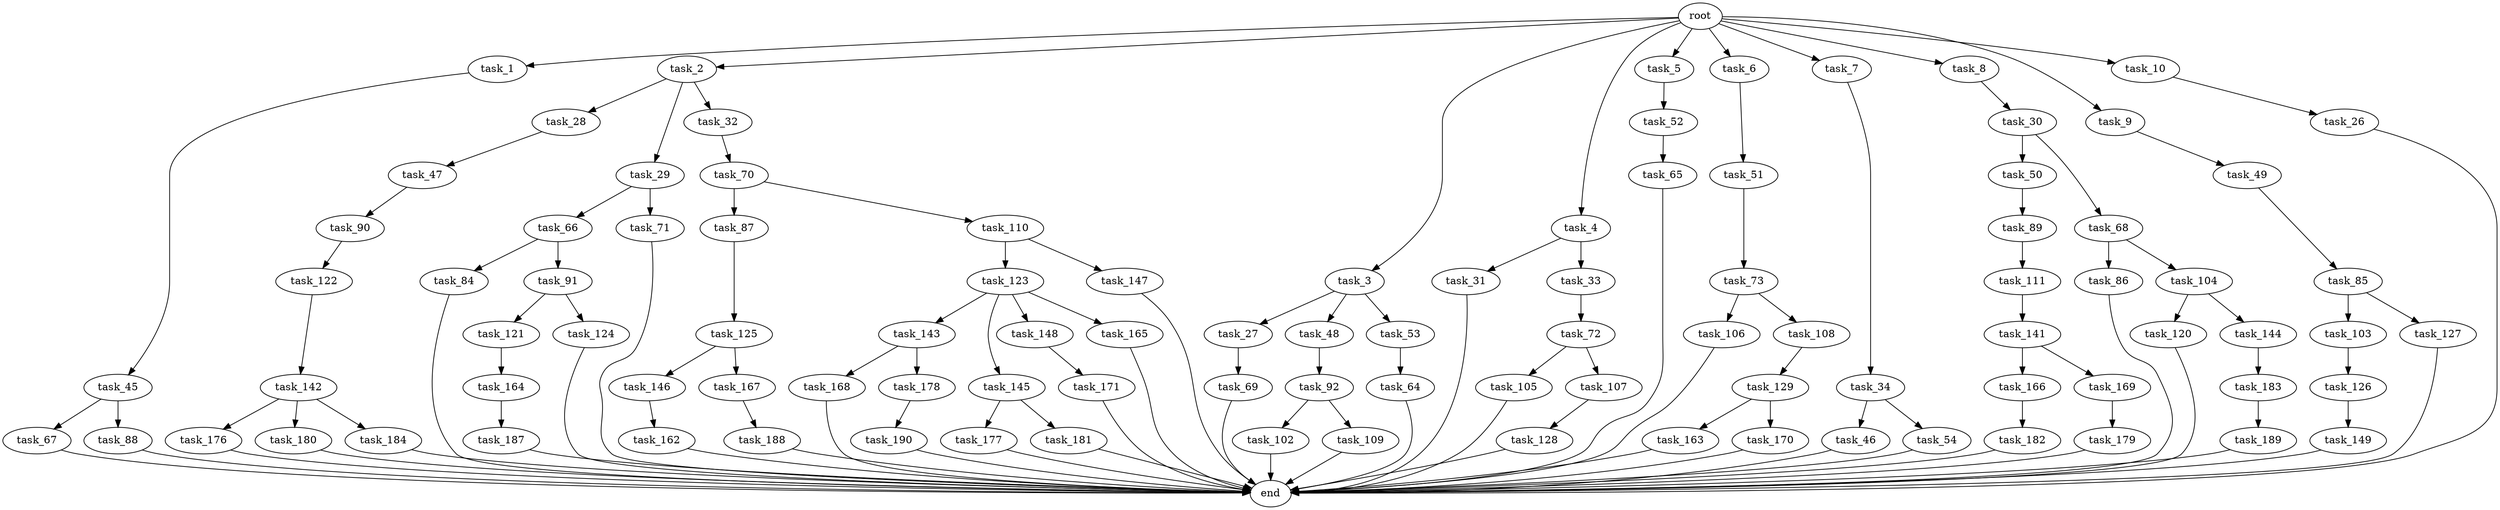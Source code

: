 digraph G {
  root [size="0.000000"];
  task_1 [size="102.400000"];
  task_2 [size="102.400000"];
  task_3 [size="102.400000"];
  task_4 [size="102.400000"];
  task_5 [size="102.400000"];
  task_6 [size="102.400000"];
  task_7 [size="102.400000"];
  task_8 [size="102.400000"];
  task_9 [size="102.400000"];
  task_10 [size="102.400000"];
  task_26 [size="3435973836.800000"];
  task_27 [size="21474836480.000000"];
  task_28 [size="69578470195.199997"];
  task_29 [size="69578470195.199997"];
  task_30 [size="3435973836.800000"];
  task_31 [size="69578470195.199997"];
  task_32 [size="69578470195.199997"];
  task_33 [size="69578470195.199997"];
  task_34 [size="42090679500.800003"];
  task_45 [size="54975581388.800003"];
  task_46 [size="69578470195.199997"];
  task_47 [size="21474836480.000000"];
  task_48 [size="21474836480.000000"];
  task_49 [size="54975581388.800003"];
  task_50 [size="13743895347.200001"];
  task_51 [size="21474836480.000000"];
  task_52 [size="69578470195.199997"];
  task_53 [size="21474836480.000000"];
  task_54 [size="69578470195.199997"];
  task_64 [size="30923764531.200001"];
  task_65 [size="54975581388.800003"];
  task_66 [size="42090679500.800003"];
  task_67 [size="85899345920.000000"];
  task_68 [size="13743895347.200001"];
  task_69 [size="85899345920.000000"];
  task_70 [size="30923764531.200001"];
  task_71 [size="42090679500.800003"];
  task_72 [size="7730941132.800000"];
  task_73 [size="7730941132.800000"];
  task_84 [size="85899345920.000000"];
  task_85 [size="3435973836.800000"];
  task_86 [size="21474836480.000000"];
  task_87 [size="13743895347.200001"];
  task_88 [size="85899345920.000000"];
  task_89 [size="3435973836.800000"];
  task_90 [size="54975581388.800003"];
  task_91 [size="85899345920.000000"];
  task_92 [size="21474836480.000000"];
  task_102 [size="54975581388.800003"];
  task_103 [size="54975581388.800003"];
  task_104 [size="21474836480.000000"];
  task_105 [size="42090679500.800003"];
  task_106 [size="3435973836.800000"];
  task_107 [size="42090679500.800003"];
  task_108 [size="3435973836.800000"];
  task_109 [size="54975581388.800003"];
  task_110 [size="13743895347.200001"];
  task_111 [size="69578470195.199997"];
  task_120 [size="3435973836.800000"];
  task_121 [size="69578470195.199997"];
  task_122 [size="7730941132.800000"];
  task_123 [size="85899345920.000000"];
  task_124 [size="69578470195.199997"];
  task_125 [size="3435973836.800000"];
  task_126 [size="42090679500.800003"];
  task_127 [size="54975581388.800003"];
  task_128 [size="69578470195.199997"];
  task_129 [size="21474836480.000000"];
  task_141 [size="54975581388.800003"];
  task_142 [size="30923764531.200001"];
  task_143 [size="85899345920.000000"];
  task_144 [size="3435973836.800000"];
  task_145 [size="85899345920.000000"];
  task_146 [size="13743895347.200001"];
  task_147 [size="85899345920.000000"];
  task_148 [size="85899345920.000000"];
  task_149 [size="7730941132.800000"];
  task_162 [size="7730941132.800000"];
  task_163 [size="42090679500.800003"];
  task_164 [size="21474836480.000000"];
  task_165 [size="85899345920.000000"];
  task_166 [size="21474836480.000000"];
  task_167 [size="13743895347.200001"];
  task_168 [size="30923764531.200001"];
  task_169 [size="21474836480.000000"];
  task_170 [size="42090679500.800003"];
  task_171 [size="21474836480.000000"];
  task_176 [size="42090679500.800003"];
  task_177 [size="54975581388.800003"];
  task_178 [size="30923764531.200001"];
  task_179 [size="54975581388.800003"];
  task_180 [size="42090679500.800003"];
  task_181 [size="54975581388.800003"];
  task_182 [size="30923764531.200001"];
  task_183 [size="69578470195.199997"];
  task_184 [size="42090679500.800003"];
  task_187 [size="21474836480.000000"];
  task_188 [size="13743895347.200001"];
  task_189 [size="30923764531.200001"];
  task_190 [size="3435973836.800000"];
  end [size="0.000000"];

  root -> task_1 [size="1.000000"];
  root -> task_2 [size="1.000000"];
  root -> task_3 [size="1.000000"];
  root -> task_4 [size="1.000000"];
  root -> task_5 [size="1.000000"];
  root -> task_6 [size="1.000000"];
  root -> task_7 [size="1.000000"];
  root -> task_8 [size="1.000000"];
  root -> task_9 [size="1.000000"];
  root -> task_10 [size="1.000000"];
  task_1 -> task_45 [size="536870912.000000"];
  task_2 -> task_28 [size="679477248.000000"];
  task_2 -> task_29 [size="679477248.000000"];
  task_2 -> task_32 [size="679477248.000000"];
  task_3 -> task_27 [size="209715200.000000"];
  task_3 -> task_48 [size="209715200.000000"];
  task_3 -> task_53 [size="209715200.000000"];
  task_4 -> task_31 [size="679477248.000000"];
  task_4 -> task_33 [size="679477248.000000"];
  task_5 -> task_52 [size="679477248.000000"];
  task_6 -> task_51 [size="209715200.000000"];
  task_7 -> task_34 [size="411041792.000000"];
  task_8 -> task_30 [size="33554432.000000"];
  task_9 -> task_49 [size="536870912.000000"];
  task_10 -> task_26 [size="33554432.000000"];
  task_26 -> end [size="1.000000"];
  task_27 -> task_69 [size="838860800.000000"];
  task_28 -> task_47 [size="209715200.000000"];
  task_29 -> task_66 [size="411041792.000000"];
  task_29 -> task_71 [size="411041792.000000"];
  task_30 -> task_50 [size="134217728.000000"];
  task_30 -> task_68 [size="134217728.000000"];
  task_31 -> end [size="1.000000"];
  task_32 -> task_70 [size="301989888.000000"];
  task_33 -> task_72 [size="75497472.000000"];
  task_34 -> task_46 [size="679477248.000000"];
  task_34 -> task_54 [size="679477248.000000"];
  task_45 -> task_67 [size="838860800.000000"];
  task_45 -> task_88 [size="838860800.000000"];
  task_46 -> end [size="1.000000"];
  task_47 -> task_90 [size="536870912.000000"];
  task_48 -> task_92 [size="209715200.000000"];
  task_49 -> task_85 [size="33554432.000000"];
  task_50 -> task_89 [size="33554432.000000"];
  task_51 -> task_73 [size="75497472.000000"];
  task_52 -> task_65 [size="536870912.000000"];
  task_53 -> task_64 [size="301989888.000000"];
  task_54 -> end [size="1.000000"];
  task_64 -> end [size="1.000000"];
  task_65 -> end [size="1.000000"];
  task_66 -> task_84 [size="838860800.000000"];
  task_66 -> task_91 [size="838860800.000000"];
  task_67 -> end [size="1.000000"];
  task_68 -> task_86 [size="209715200.000000"];
  task_68 -> task_104 [size="209715200.000000"];
  task_69 -> end [size="1.000000"];
  task_70 -> task_87 [size="134217728.000000"];
  task_70 -> task_110 [size="134217728.000000"];
  task_71 -> end [size="1.000000"];
  task_72 -> task_105 [size="411041792.000000"];
  task_72 -> task_107 [size="411041792.000000"];
  task_73 -> task_106 [size="33554432.000000"];
  task_73 -> task_108 [size="33554432.000000"];
  task_84 -> end [size="1.000000"];
  task_85 -> task_103 [size="536870912.000000"];
  task_85 -> task_127 [size="536870912.000000"];
  task_86 -> end [size="1.000000"];
  task_87 -> task_125 [size="33554432.000000"];
  task_88 -> end [size="1.000000"];
  task_89 -> task_111 [size="679477248.000000"];
  task_90 -> task_122 [size="75497472.000000"];
  task_91 -> task_121 [size="679477248.000000"];
  task_91 -> task_124 [size="679477248.000000"];
  task_92 -> task_102 [size="536870912.000000"];
  task_92 -> task_109 [size="536870912.000000"];
  task_102 -> end [size="1.000000"];
  task_103 -> task_126 [size="411041792.000000"];
  task_104 -> task_120 [size="33554432.000000"];
  task_104 -> task_144 [size="33554432.000000"];
  task_105 -> end [size="1.000000"];
  task_106 -> end [size="1.000000"];
  task_107 -> task_128 [size="679477248.000000"];
  task_108 -> task_129 [size="209715200.000000"];
  task_109 -> end [size="1.000000"];
  task_110 -> task_123 [size="838860800.000000"];
  task_110 -> task_147 [size="838860800.000000"];
  task_111 -> task_141 [size="536870912.000000"];
  task_120 -> end [size="1.000000"];
  task_121 -> task_164 [size="209715200.000000"];
  task_122 -> task_142 [size="301989888.000000"];
  task_123 -> task_143 [size="838860800.000000"];
  task_123 -> task_145 [size="838860800.000000"];
  task_123 -> task_148 [size="838860800.000000"];
  task_123 -> task_165 [size="838860800.000000"];
  task_124 -> end [size="1.000000"];
  task_125 -> task_146 [size="134217728.000000"];
  task_125 -> task_167 [size="134217728.000000"];
  task_126 -> task_149 [size="75497472.000000"];
  task_127 -> end [size="1.000000"];
  task_128 -> end [size="1.000000"];
  task_129 -> task_163 [size="411041792.000000"];
  task_129 -> task_170 [size="411041792.000000"];
  task_141 -> task_166 [size="209715200.000000"];
  task_141 -> task_169 [size="209715200.000000"];
  task_142 -> task_176 [size="411041792.000000"];
  task_142 -> task_180 [size="411041792.000000"];
  task_142 -> task_184 [size="411041792.000000"];
  task_143 -> task_168 [size="301989888.000000"];
  task_143 -> task_178 [size="301989888.000000"];
  task_144 -> task_183 [size="679477248.000000"];
  task_145 -> task_177 [size="536870912.000000"];
  task_145 -> task_181 [size="536870912.000000"];
  task_146 -> task_162 [size="75497472.000000"];
  task_147 -> end [size="1.000000"];
  task_148 -> task_171 [size="209715200.000000"];
  task_149 -> end [size="1.000000"];
  task_162 -> end [size="1.000000"];
  task_163 -> end [size="1.000000"];
  task_164 -> task_187 [size="209715200.000000"];
  task_165 -> end [size="1.000000"];
  task_166 -> task_182 [size="301989888.000000"];
  task_167 -> task_188 [size="134217728.000000"];
  task_168 -> end [size="1.000000"];
  task_169 -> task_179 [size="536870912.000000"];
  task_170 -> end [size="1.000000"];
  task_171 -> end [size="1.000000"];
  task_176 -> end [size="1.000000"];
  task_177 -> end [size="1.000000"];
  task_178 -> task_190 [size="33554432.000000"];
  task_179 -> end [size="1.000000"];
  task_180 -> end [size="1.000000"];
  task_181 -> end [size="1.000000"];
  task_182 -> end [size="1.000000"];
  task_183 -> task_189 [size="301989888.000000"];
  task_184 -> end [size="1.000000"];
  task_187 -> end [size="1.000000"];
  task_188 -> end [size="1.000000"];
  task_189 -> end [size="1.000000"];
  task_190 -> end [size="1.000000"];
}
